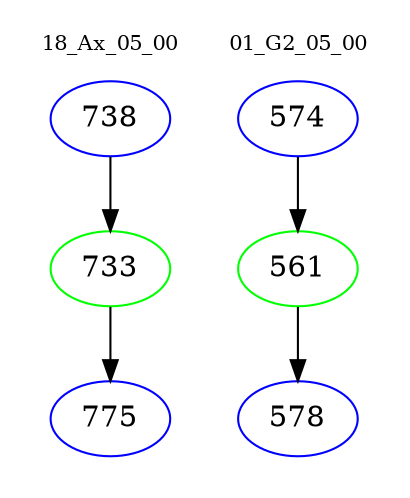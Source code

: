 digraph{
subgraph cluster_0 {
color = white
label = "18_Ax_05_00";
fontsize=10;
T0_738 [label="738", color="blue"]
T0_738 -> T0_733 [color="black"]
T0_733 [label="733", color="green"]
T0_733 -> T0_775 [color="black"]
T0_775 [label="775", color="blue"]
}
subgraph cluster_1 {
color = white
label = "01_G2_05_00";
fontsize=10;
T1_574 [label="574", color="blue"]
T1_574 -> T1_561 [color="black"]
T1_561 [label="561", color="green"]
T1_561 -> T1_578 [color="black"]
T1_578 [label="578", color="blue"]
}
}
